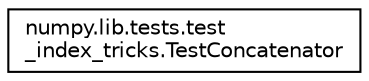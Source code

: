 digraph "Graphical Class Hierarchy"
{
 // LATEX_PDF_SIZE
  edge [fontname="Helvetica",fontsize="10",labelfontname="Helvetica",labelfontsize="10"];
  node [fontname="Helvetica",fontsize="10",shape=record];
  rankdir="LR";
  Node0 [label="numpy.lib.tests.test\l_index_tricks.TestConcatenator",height=0.2,width=0.4,color="black", fillcolor="white", style="filled",URL="$classnumpy_1_1lib_1_1tests_1_1test__index__tricks_1_1TestConcatenator.html",tooltip=" "];
}

